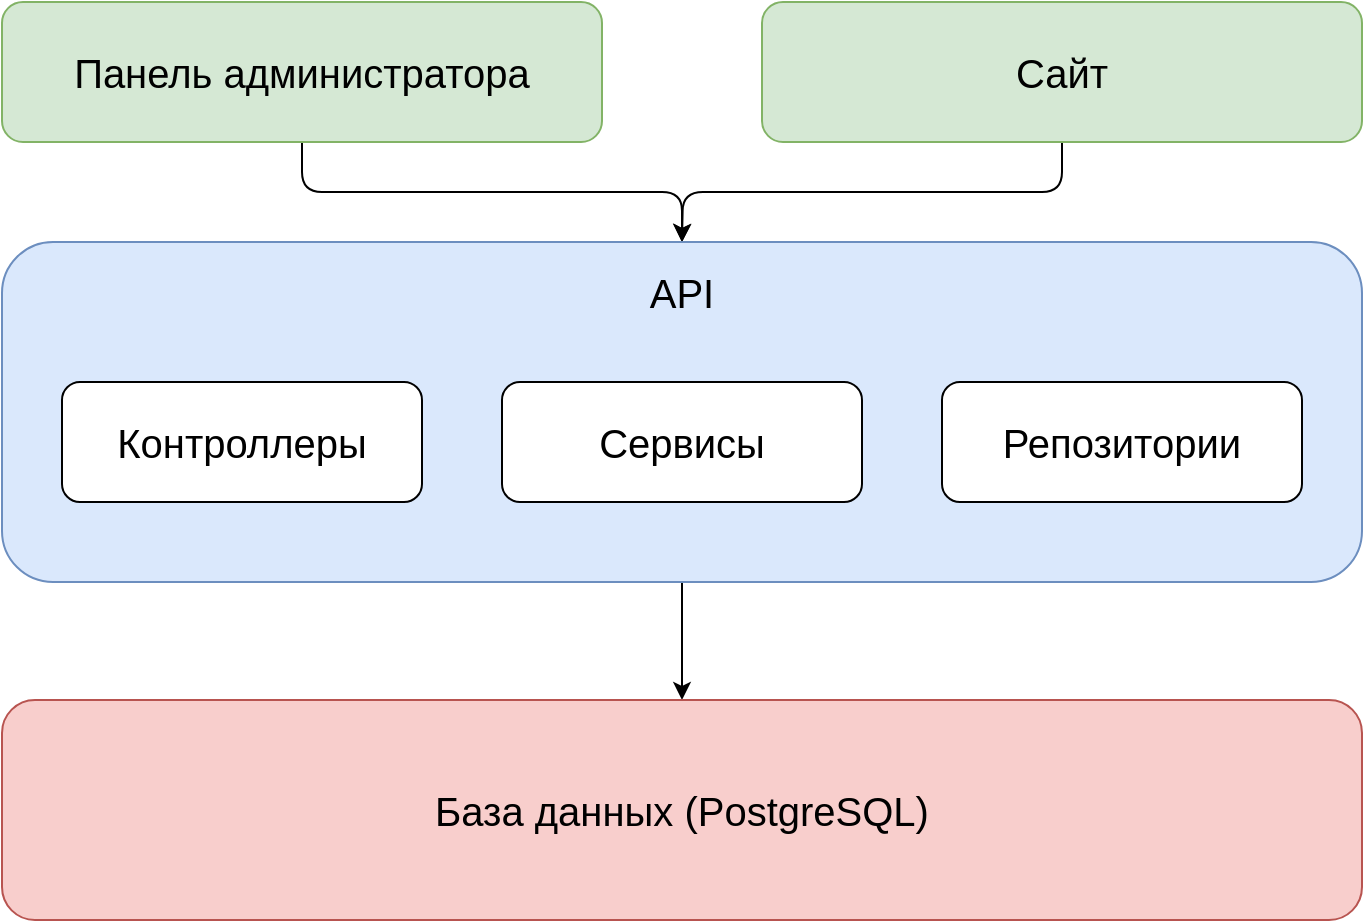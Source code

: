 <mxfile version="16.0.2" type="device"><diagram id="F5fCqZ6mhfzsvkYqzp0R" name="Страница 1"><mxGraphModel dx="1102" dy="685" grid="0" gridSize="10" guides="1" tooltips="1" connect="1" arrows="1" fold="1" page="1" pageScale="1" pageWidth="827" pageHeight="1169" math="0" shadow="0"><root><mxCell id="0"/><mxCell id="1" parent="0"/><mxCell id="04ZdjySgJ---T3YsNdPk-9" style="edgeStyle=orthogonalEdgeStyle;rounded=1;orthogonalLoop=1;jettySize=auto;html=1;exitX=0.5;exitY=1;exitDx=0;exitDy=0;entryX=0.5;entryY=0;entryDx=0;entryDy=0;fontSize=20;sketch=0;" edge="1" parent="1" source="04ZdjySgJ---T3YsNdPk-1" target="04ZdjySgJ---T3YsNdPk-4"><mxGeometry relative="1" as="geometry"/></mxCell><mxCell id="04ZdjySgJ---T3YsNdPk-1" value="Панель администратора" style="rounded=1;whiteSpace=wrap;html=1;fillColor=#d5e8d4;strokeColor=#82b366;fontSize=20;" vertex="1" parent="1"><mxGeometry x="60" y="130" width="300" height="70" as="geometry"/></mxCell><mxCell id="04ZdjySgJ---T3YsNdPk-10" style="edgeStyle=orthogonalEdgeStyle;rounded=1;orthogonalLoop=1;jettySize=auto;html=1;exitX=0.5;exitY=1;exitDx=0;exitDy=0;fontSize=20;sketch=0;shadow=0;" edge="1" parent="1" source="04ZdjySgJ---T3YsNdPk-3"><mxGeometry relative="1" as="geometry"><mxPoint x="400" y="250" as="targetPoint"/></mxGeometry></mxCell><mxCell id="04ZdjySgJ---T3YsNdPk-3" value="Сайт" style="rounded=1;whiteSpace=wrap;html=1;fillColor=#d5e8d4;strokeColor=#82b366;fontSize=20;" vertex="1" parent="1"><mxGeometry x="440" y="130" width="300" height="70" as="geometry"/></mxCell><mxCell id="04ZdjySgJ---T3YsNdPk-12" style="edgeStyle=orthogonalEdgeStyle;rounded=1;orthogonalLoop=1;jettySize=auto;html=1;entryX=0.5;entryY=0;entryDx=0;entryDy=0;fontSize=20;" edge="1" parent="1" source="04ZdjySgJ---T3YsNdPk-4" target="04ZdjySgJ---T3YsNdPk-11"><mxGeometry relative="1" as="geometry"/></mxCell><mxCell id="04ZdjySgJ---T3YsNdPk-4" value="" style="rounded=1;whiteSpace=wrap;html=1;fontSize=20;fillColor=#dae8fc;strokeColor=#6c8ebf;" vertex="1" parent="1"><mxGeometry x="60" y="250" width="680" height="170" as="geometry"/></mxCell><mxCell id="04ZdjySgJ---T3YsNdPk-5" value="API" style="text;html=1;strokeColor=none;fillColor=none;align=center;verticalAlign=middle;whiteSpace=wrap;rounded=0;fontSize=20;" vertex="1" parent="1"><mxGeometry x="60" y="260" width="680" height="30" as="geometry"/></mxCell><mxCell id="04ZdjySgJ---T3YsNdPk-6" value="Контроллеры" style="rounded=1;whiteSpace=wrap;html=1;fontSize=20;" vertex="1" parent="1"><mxGeometry x="90" y="320" width="180" height="60" as="geometry"/></mxCell><mxCell id="04ZdjySgJ---T3YsNdPk-7" value="Сервисы" style="rounded=1;whiteSpace=wrap;html=1;fontSize=20;" vertex="1" parent="1"><mxGeometry x="310" y="320" width="180" height="60" as="geometry"/></mxCell><mxCell id="04ZdjySgJ---T3YsNdPk-8" value="Репозитории" style="rounded=1;whiteSpace=wrap;html=1;fontSize=20;" vertex="1" parent="1"><mxGeometry x="530" y="320" width="180" height="60" as="geometry"/></mxCell><mxCell id="04ZdjySgJ---T3YsNdPk-11" value="База данных (PostgreSQL)" style="rounded=1;whiteSpace=wrap;html=1;fontSize=20;fillColor=#f8cecc;strokeColor=#b85450;" vertex="1" parent="1"><mxGeometry x="60" y="479" width="680" height="110" as="geometry"/></mxCell></root></mxGraphModel></diagram></mxfile>
